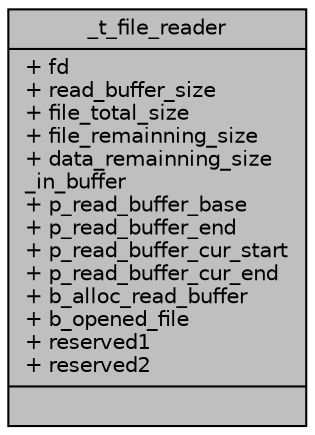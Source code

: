 digraph "_t_file_reader"
{
 // INTERACTIVE_SVG=YES
 // LATEX_PDF_SIZE
  bgcolor="transparent";
  edge [fontname="Helvetica",fontsize="10",labelfontname="Helvetica",labelfontsize="10"];
  node [fontname="Helvetica",fontsize="10",shape=record];
  Node1 [label="{_t_file_reader\n|+ fd\l+ read_buffer_size\l+ file_total_size\l+ file_remainning_size\l+ data_remainning_size\l_in_buffer\l+ p_read_buffer_base\l+ p_read_buffer_end\l+ p_read_buffer_cur_start\l+ p_read_buffer_cur_end\l+ b_alloc_read_buffer\l+ b_opened_file\l+ reserved1\l+ reserved2\l|}",height=0.2,width=0.4,color="black", fillcolor="grey75", style="filled", fontcolor="black",tooltip=" "];
}
